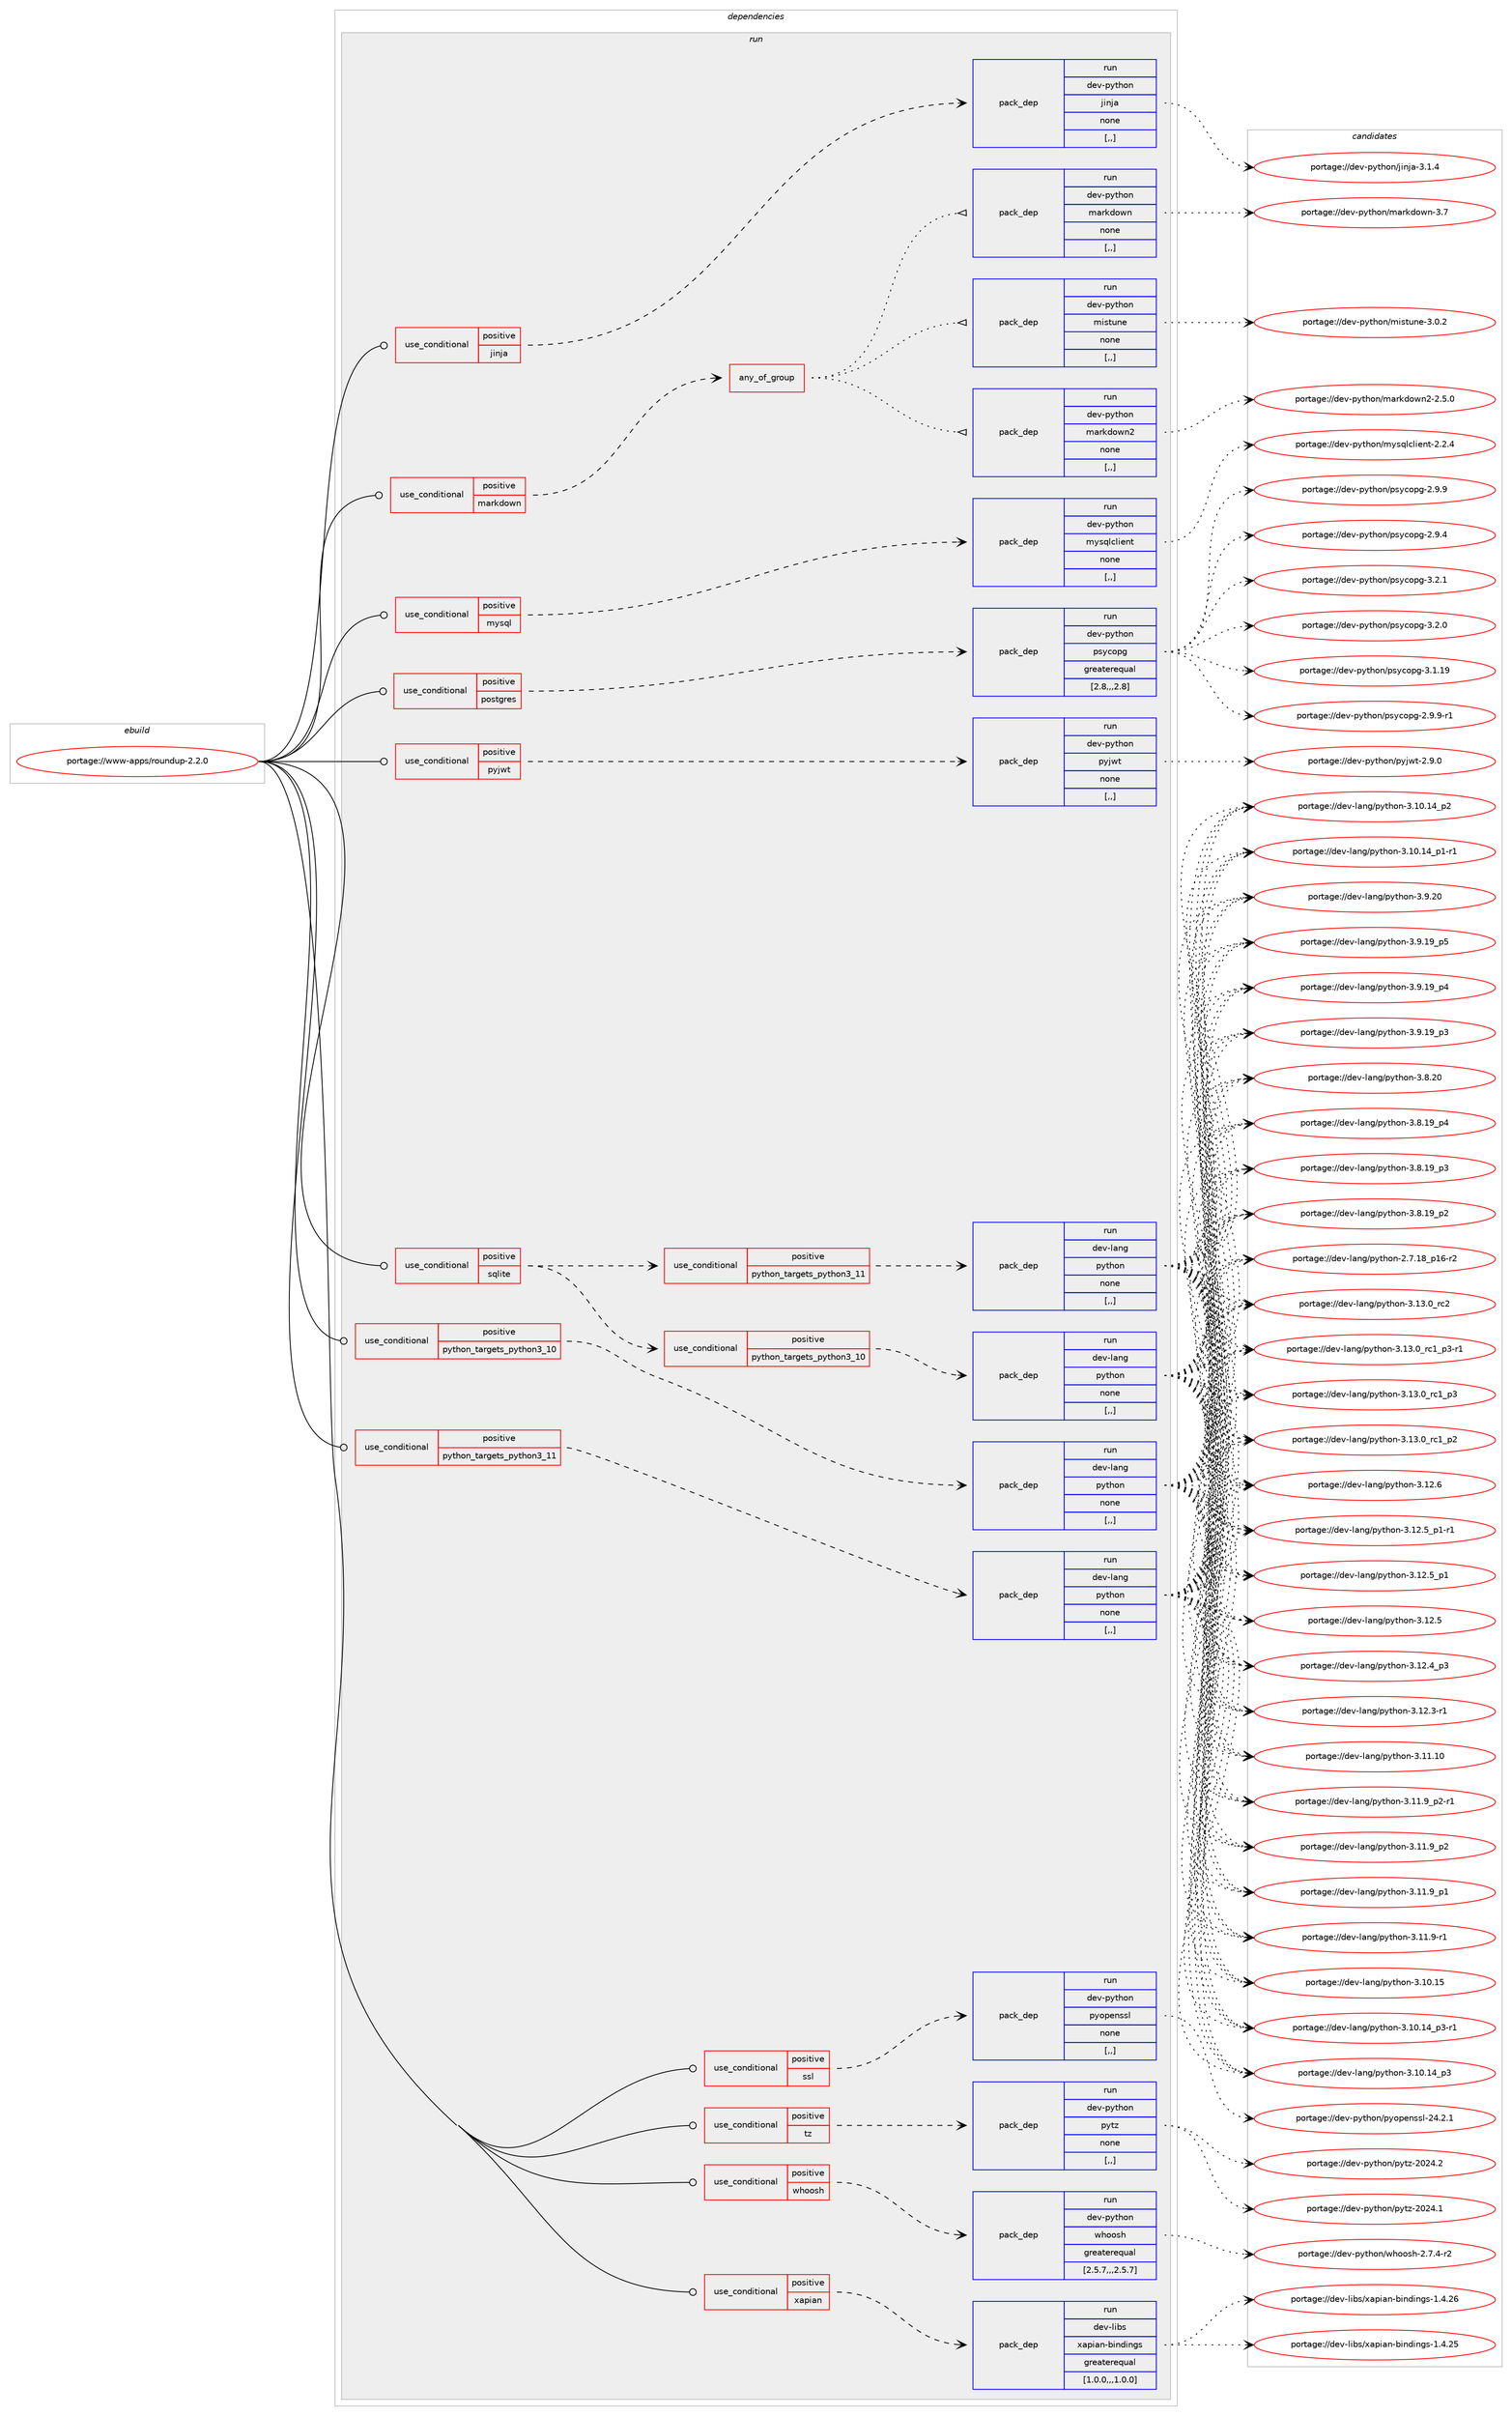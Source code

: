 digraph prolog {

# *************
# Graph options
# *************

newrank=true;
concentrate=true;
compound=true;
graph [rankdir=LR,fontname=Helvetica,fontsize=10,ranksep=1.5];#, ranksep=2.5, nodesep=0.2];
edge  [arrowhead=vee];
node  [fontname=Helvetica,fontsize=10];

# **********
# The ebuild
# **********

subgraph cluster_leftcol {
color=gray;
label=<<i>ebuild</i>>;
id [label="portage://www-apps/roundup-2.2.0", color=red, width=4, href="../www-apps/roundup-2.2.0.svg"];
}

# ****************
# The dependencies
# ****************

subgraph cluster_midcol {
color=gray;
label=<<i>dependencies</i>>;
subgraph cluster_compile {
fillcolor="#eeeeee";
style=filled;
label=<<i>compile</i>>;
}
subgraph cluster_compileandrun {
fillcolor="#eeeeee";
style=filled;
label=<<i>compile and run</i>>;
}
subgraph cluster_run {
fillcolor="#eeeeee";
style=filled;
label=<<i>run</i>>;
subgraph cond253712 {
dependency959598 [label=<<TABLE BORDER="0" CELLBORDER="1" CELLSPACING="0" CELLPADDING="4"><TR><TD ROWSPAN="3" CELLPADDING="10">use_conditional</TD></TR><TR><TD>positive</TD></TR><TR><TD>jinja</TD></TR></TABLE>>, shape=none, color=red];
subgraph pack698846 {
dependency959599 [label=<<TABLE BORDER="0" CELLBORDER="1" CELLSPACING="0" CELLPADDING="4" WIDTH="220"><TR><TD ROWSPAN="6" CELLPADDING="30">pack_dep</TD></TR><TR><TD WIDTH="110">run</TD></TR><TR><TD>dev-python</TD></TR><TR><TD>jinja</TD></TR><TR><TD>none</TD></TR><TR><TD>[,,]</TD></TR></TABLE>>, shape=none, color=blue];
}
dependency959598:e -> dependency959599:w [weight=20,style="dashed",arrowhead="vee"];
}
id:e -> dependency959598:w [weight=20,style="solid",arrowhead="odot"];
subgraph cond253713 {
dependency959600 [label=<<TABLE BORDER="0" CELLBORDER="1" CELLSPACING="0" CELLPADDING="4"><TR><TD ROWSPAN="3" CELLPADDING="10">use_conditional</TD></TR><TR><TD>positive</TD></TR><TR><TD>markdown</TD></TR></TABLE>>, shape=none, color=red];
subgraph any6601 {
dependency959601 [label=<<TABLE BORDER="0" CELLBORDER="1" CELLSPACING="0" CELLPADDING="4"><TR><TD CELLPADDING="10">any_of_group</TD></TR></TABLE>>, shape=none, color=red];subgraph pack698847 {
dependency959602 [label=<<TABLE BORDER="0" CELLBORDER="1" CELLSPACING="0" CELLPADDING="4" WIDTH="220"><TR><TD ROWSPAN="6" CELLPADDING="30">pack_dep</TD></TR><TR><TD WIDTH="110">run</TD></TR><TR><TD>dev-python</TD></TR><TR><TD>markdown</TD></TR><TR><TD>none</TD></TR><TR><TD>[,,]</TD></TR></TABLE>>, shape=none, color=blue];
}
dependency959601:e -> dependency959602:w [weight=20,style="dotted",arrowhead="oinv"];
subgraph pack698848 {
dependency959603 [label=<<TABLE BORDER="0" CELLBORDER="1" CELLSPACING="0" CELLPADDING="4" WIDTH="220"><TR><TD ROWSPAN="6" CELLPADDING="30">pack_dep</TD></TR><TR><TD WIDTH="110">run</TD></TR><TR><TD>dev-python</TD></TR><TR><TD>markdown2</TD></TR><TR><TD>none</TD></TR><TR><TD>[,,]</TD></TR></TABLE>>, shape=none, color=blue];
}
dependency959601:e -> dependency959603:w [weight=20,style="dotted",arrowhead="oinv"];
subgraph pack698849 {
dependency959604 [label=<<TABLE BORDER="0" CELLBORDER="1" CELLSPACING="0" CELLPADDING="4" WIDTH="220"><TR><TD ROWSPAN="6" CELLPADDING="30">pack_dep</TD></TR><TR><TD WIDTH="110">run</TD></TR><TR><TD>dev-python</TD></TR><TR><TD>mistune</TD></TR><TR><TD>none</TD></TR><TR><TD>[,,]</TD></TR></TABLE>>, shape=none, color=blue];
}
dependency959601:e -> dependency959604:w [weight=20,style="dotted",arrowhead="oinv"];
}
dependency959600:e -> dependency959601:w [weight=20,style="dashed",arrowhead="vee"];
}
id:e -> dependency959600:w [weight=20,style="solid",arrowhead="odot"];
subgraph cond253714 {
dependency959605 [label=<<TABLE BORDER="0" CELLBORDER="1" CELLSPACING="0" CELLPADDING="4"><TR><TD ROWSPAN="3" CELLPADDING="10">use_conditional</TD></TR><TR><TD>positive</TD></TR><TR><TD>mysql</TD></TR></TABLE>>, shape=none, color=red];
subgraph pack698850 {
dependency959606 [label=<<TABLE BORDER="0" CELLBORDER="1" CELLSPACING="0" CELLPADDING="4" WIDTH="220"><TR><TD ROWSPAN="6" CELLPADDING="30">pack_dep</TD></TR><TR><TD WIDTH="110">run</TD></TR><TR><TD>dev-python</TD></TR><TR><TD>mysqlclient</TD></TR><TR><TD>none</TD></TR><TR><TD>[,,]</TD></TR></TABLE>>, shape=none, color=blue];
}
dependency959605:e -> dependency959606:w [weight=20,style="dashed",arrowhead="vee"];
}
id:e -> dependency959605:w [weight=20,style="solid",arrowhead="odot"];
subgraph cond253715 {
dependency959607 [label=<<TABLE BORDER="0" CELLBORDER="1" CELLSPACING="0" CELLPADDING="4"><TR><TD ROWSPAN="3" CELLPADDING="10">use_conditional</TD></TR><TR><TD>positive</TD></TR><TR><TD>postgres</TD></TR></TABLE>>, shape=none, color=red];
subgraph pack698851 {
dependency959608 [label=<<TABLE BORDER="0" CELLBORDER="1" CELLSPACING="0" CELLPADDING="4" WIDTH="220"><TR><TD ROWSPAN="6" CELLPADDING="30">pack_dep</TD></TR><TR><TD WIDTH="110">run</TD></TR><TR><TD>dev-python</TD></TR><TR><TD>psycopg</TD></TR><TR><TD>greaterequal</TD></TR><TR><TD>[2.8,,,2.8]</TD></TR></TABLE>>, shape=none, color=blue];
}
dependency959607:e -> dependency959608:w [weight=20,style="dashed",arrowhead="vee"];
}
id:e -> dependency959607:w [weight=20,style="solid",arrowhead="odot"];
subgraph cond253716 {
dependency959609 [label=<<TABLE BORDER="0" CELLBORDER="1" CELLSPACING="0" CELLPADDING="4"><TR><TD ROWSPAN="3" CELLPADDING="10">use_conditional</TD></TR><TR><TD>positive</TD></TR><TR><TD>pyjwt</TD></TR></TABLE>>, shape=none, color=red];
subgraph pack698852 {
dependency959610 [label=<<TABLE BORDER="0" CELLBORDER="1" CELLSPACING="0" CELLPADDING="4" WIDTH="220"><TR><TD ROWSPAN="6" CELLPADDING="30">pack_dep</TD></TR><TR><TD WIDTH="110">run</TD></TR><TR><TD>dev-python</TD></TR><TR><TD>pyjwt</TD></TR><TR><TD>none</TD></TR><TR><TD>[,,]</TD></TR></TABLE>>, shape=none, color=blue];
}
dependency959609:e -> dependency959610:w [weight=20,style="dashed",arrowhead="vee"];
}
id:e -> dependency959609:w [weight=20,style="solid",arrowhead="odot"];
subgraph cond253717 {
dependency959611 [label=<<TABLE BORDER="0" CELLBORDER="1" CELLSPACING="0" CELLPADDING="4"><TR><TD ROWSPAN="3" CELLPADDING="10">use_conditional</TD></TR><TR><TD>positive</TD></TR><TR><TD>python_targets_python3_10</TD></TR></TABLE>>, shape=none, color=red];
subgraph pack698853 {
dependency959612 [label=<<TABLE BORDER="0" CELLBORDER="1" CELLSPACING="0" CELLPADDING="4" WIDTH="220"><TR><TD ROWSPAN="6" CELLPADDING="30">pack_dep</TD></TR><TR><TD WIDTH="110">run</TD></TR><TR><TD>dev-lang</TD></TR><TR><TD>python</TD></TR><TR><TD>none</TD></TR><TR><TD>[,,]</TD></TR></TABLE>>, shape=none, color=blue];
}
dependency959611:e -> dependency959612:w [weight=20,style="dashed",arrowhead="vee"];
}
id:e -> dependency959611:w [weight=20,style="solid",arrowhead="odot"];
subgraph cond253718 {
dependency959613 [label=<<TABLE BORDER="0" CELLBORDER="1" CELLSPACING="0" CELLPADDING="4"><TR><TD ROWSPAN="3" CELLPADDING="10">use_conditional</TD></TR><TR><TD>positive</TD></TR><TR><TD>python_targets_python3_11</TD></TR></TABLE>>, shape=none, color=red];
subgraph pack698854 {
dependency959614 [label=<<TABLE BORDER="0" CELLBORDER="1" CELLSPACING="0" CELLPADDING="4" WIDTH="220"><TR><TD ROWSPAN="6" CELLPADDING="30">pack_dep</TD></TR><TR><TD WIDTH="110">run</TD></TR><TR><TD>dev-lang</TD></TR><TR><TD>python</TD></TR><TR><TD>none</TD></TR><TR><TD>[,,]</TD></TR></TABLE>>, shape=none, color=blue];
}
dependency959613:e -> dependency959614:w [weight=20,style="dashed",arrowhead="vee"];
}
id:e -> dependency959613:w [weight=20,style="solid",arrowhead="odot"];
subgraph cond253719 {
dependency959615 [label=<<TABLE BORDER="0" CELLBORDER="1" CELLSPACING="0" CELLPADDING="4"><TR><TD ROWSPAN="3" CELLPADDING="10">use_conditional</TD></TR><TR><TD>positive</TD></TR><TR><TD>sqlite</TD></TR></TABLE>>, shape=none, color=red];
subgraph cond253720 {
dependency959616 [label=<<TABLE BORDER="0" CELLBORDER="1" CELLSPACING="0" CELLPADDING="4"><TR><TD ROWSPAN="3" CELLPADDING="10">use_conditional</TD></TR><TR><TD>positive</TD></TR><TR><TD>python_targets_python3_10</TD></TR></TABLE>>, shape=none, color=red];
subgraph pack698855 {
dependency959617 [label=<<TABLE BORDER="0" CELLBORDER="1" CELLSPACING="0" CELLPADDING="4" WIDTH="220"><TR><TD ROWSPAN="6" CELLPADDING="30">pack_dep</TD></TR><TR><TD WIDTH="110">run</TD></TR><TR><TD>dev-lang</TD></TR><TR><TD>python</TD></TR><TR><TD>none</TD></TR><TR><TD>[,,]</TD></TR></TABLE>>, shape=none, color=blue];
}
dependency959616:e -> dependency959617:w [weight=20,style="dashed",arrowhead="vee"];
}
dependency959615:e -> dependency959616:w [weight=20,style="dashed",arrowhead="vee"];
subgraph cond253721 {
dependency959618 [label=<<TABLE BORDER="0" CELLBORDER="1" CELLSPACING="0" CELLPADDING="4"><TR><TD ROWSPAN="3" CELLPADDING="10">use_conditional</TD></TR><TR><TD>positive</TD></TR><TR><TD>python_targets_python3_11</TD></TR></TABLE>>, shape=none, color=red];
subgraph pack698856 {
dependency959619 [label=<<TABLE BORDER="0" CELLBORDER="1" CELLSPACING="0" CELLPADDING="4" WIDTH="220"><TR><TD ROWSPAN="6" CELLPADDING="30">pack_dep</TD></TR><TR><TD WIDTH="110">run</TD></TR><TR><TD>dev-lang</TD></TR><TR><TD>python</TD></TR><TR><TD>none</TD></TR><TR><TD>[,,]</TD></TR></TABLE>>, shape=none, color=blue];
}
dependency959618:e -> dependency959619:w [weight=20,style="dashed",arrowhead="vee"];
}
dependency959615:e -> dependency959618:w [weight=20,style="dashed",arrowhead="vee"];
}
id:e -> dependency959615:w [weight=20,style="solid",arrowhead="odot"];
subgraph cond253722 {
dependency959620 [label=<<TABLE BORDER="0" CELLBORDER="1" CELLSPACING="0" CELLPADDING="4"><TR><TD ROWSPAN="3" CELLPADDING="10">use_conditional</TD></TR><TR><TD>positive</TD></TR><TR><TD>ssl</TD></TR></TABLE>>, shape=none, color=red];
subgraph pack698857 {
dependency959621 [label=<<TABLE BORDER="0" CELLBORDER="1" CELLSPACING="0" CELLPADDING="4" WIDTH="220"><TR><TD ROWSPAN="6" CELLPADDING="30">pack_dep</TD></TR><TR><TD WIDTH="110">run</TD></TR><TR><TD>dev-python</TD></TR><TR><TD>pyopenssl</TD></TR><TR><TD>none</TD></TR><TR><TD>[,,]</TD></TR></TABLE>>, shape=none, color=blue];
}
dependency959620:e -> dependency959621:w [weight=20,style="dashed",arrowhead="vee"];
}
id:e -> dependency959620:w [weight=20,style="solid",arrowhead="odot"];
subgraph cond253723 {
dependency959622 [label=<<TABLE BORDER="0" CELLBORDER="1" CELLSPACING="0" CELLPADDING="4"><TR><TD ROWSPAN="3" CELLPADDING="10">use_conditional</TD></TR><TR><TD>positive</TD></TR><TR><TD>tz</TD></TR></TABLE>>, shape=none, color=red];
subgraph pack698858 {
dependency959623 [label=<<TABLE BORDER="0" CELLBORDER="1" CELLSPACING="0" CELLPADDING="4" WIDTH="220"><TR><TD ROWSPAN="6" CELLPADDING="30">pack_dep</TD></TR><TR><TD WIDTH="110">run</TD></TR><TR><TD>dev-python</TD></TR><TR><TD>pytz</TD></TR><TR><TD>none</TD></TR><TR><TD>[,,]</TD></TR></TABLE>>, shape=none, color=blue];
}
dependency959622:e -> dependency959623:w [weight=20,style="dashed",arrowhead="vee"];
}
id:e -> dependency959622:w [weight=20,style="solid",arrowhead="odot"];
subgraph cond253724 {
dependency959624 [label=<<TABLE BORDER="0" CELLBORDER="1" CELLSPACING="0" CELLPADDING="4"><TR><TD ROWSPAN="3" CELLPADDING="10">use_conditional</TD></TR><TR><TD>positive</TD></TR><TR><TD>whoosh</TD></TR></TABLE>>, shape=none, color=red];
subgraph pack698859 {
dependency959625 [label=<<TABLE BORDER="0" CELLBORDER="1" CELLSPACING="0" CELLPADDING="4" WIDTH="220"><TR><TD ROWSPAN="6" CELLPADDING="30">pack_dep</TD></TR><TR><TD WIDTH="110">run</TD></TR><TR><TD>dev-python</TD></TR><TR><TD>whoosh</TD></TR><TR><TD>greaterequal</TD></TR><TR><TD>[2.5.7,,,2.5.7]</TD></TR></TABLE>>, shape=none, color=blue];
}
dependency959624:e -> dependency959625:w [weight=20,style="dashed",arrowhead="vee"];
}
id:e -> dependency959624:w [weight=20,style="solid",arrowhead="odot"];
subgraph cond253725 {
dependency959626 [label=<<TABLE BORDER="0" CELLBORDER="1" CELLSPACING="0" CELLPADDING="4"><TR><TD ROWSPAN="3" CELLPADDING="10">use_conditional</TD></TR><TR><TD>positive</TD></TR><TR><TD>xapian</TD></TR></TABLE>>, shape=none, color=red];
subgraph pack698860 {
dependency959627 [label=<<TABLE BORDER="0" CELLBORDER="1" CELLSPACING="0" CELLPADDING="4" WIDTH="220"><TR><TD ROWSPAN="6" CELLPADDING="30">pack_dep</TD></TR><TR><TD WIDTH="110">run</TD></TR><TR><TD>dev-libs</TD></TR><TR><TD>xapian-bindings</TD></TR><TR><TD>greaterequal</TD></TR><TR><TD>[1.0.0,,,1.0.0]</TD></TR></TABLE>>, shape=none, color=blue];
}
dependency959626:e -> dependency959627:w [weight=20,style="dashed",arrowhead="vee"];
}
id:e -> dependency959626:w [weight=20,style="solid",arrowhead="odot"];
}
}

# **************
# The candidates
# **************

subgraph cluster_choices {
rank=same;
color=gray;
label=<<i>candidates</i>>;

subgraph choice698846 {
color=black;
nodesep=1;
choice100101118451121211161041111104710610511010697455146494652 [label="portage://dev-python/jinja-3.1.4", color=red, width=4,href="../dev-python/jinja-3.1.4.svg"];
dependency959599:e -> choice100101118451121211161041111104710610511010697455146494652:w [style=dotted,weight="100"];
}
subgraph choice698847 {
color=black;
nodesep=1;
choice10010111845112121116104111110471099711410710011111911045514655 [label="portage://dev-python/markdown-3.7", color=red, width=4,href="../dev-python/markdown-3.7.svg"];
dependency959602:e -> choice10010111845112121116104111110471099711410710011111911045514655:w [style=dotted,weight="100"];
}
subgraph choice698848 {
color=black;
nodesep=1;
choice10010111845112121116104111110471099711410710011111911050455046534648 [label="portage://dev-python/markdown2-2.5.0", color=red, width=4,href="../dev-python/markdown2-2.5.0.svg"];
dependency959603:e -> choice10010111845112121116104111110471099711410710011111911050455046534648:w [style=dotted,weight="100"];
}
subgraph choice698849 {
color=black;
nodesep=1;
choice1001011184511212111610411111047109105115116117110101455146484650 [label="portage://dev-python/mistune-3.0.2", color=red, width=4,href="../dev-python/mistune-3.0.2.svg"];
dependency959604:e -> choice1001011184511212111610411111047109105115116117110101455146484650:w [style=dotted,weight="100"];
}
subgraph choice698850 {
color=black;
nodesep=1;
choice100101118451121211161041111104710912111511310899108105101110116455046504652 [label="portage://dev-python/mysqlclient-2.2.4", color=red, width=4,href="../dev-python/mysqlclient-2.2.4.svg"];
dependency959606:e -> choice100101118451121211161041111104710912111511310899108105101110116455046504652:w [style=dotted,weight="100"];
}
subgraph choice698851 {
color=black;
nodesep=1;
choice100101118451121211161041111104711211512199111112103455146504649 [label="portage://dev-python/psycopg-3.2.1", color=red, width=4,href="../dev-python/psycopg-3.2.1.svg"];
choice100101118451121211161041111104711211512199111112103455146504648 [label="portage://dev-python/psycopg-3.2.0", color=red, width=4,href="../dev-python/psycopg-3.2.0.svg"];
choice10010111845112121116104111110471121151219911111210345514649464957 [label="portage://dev-python/psycopg-3.1.19", color=red, width=4,href="../dev-python/psycopg-3.1.19.svg"];
choice1001011184511212111610411111047112115121991111121034550465746574511449 [label="portage://dev-python/psycopg-2.9.9-r1", color=red, width=4,href="../dev-python/psycopg-2.9.9-r1.svg"];
choice100101118451121211161041111104711211512199111112103455046574657 [label="portage://dev-python/psycopg-2.9.9", color=red, width=4,href="../dev-python/psycopg-2.9.9.svg"];
choice100101118451121211161041111104711211512199111112103455046574652 [label="portage://dev-python/psycopg-2.9.4", color=red, width=4,href="../dev-python/psycopg-2.9.4.svg"];
dependency959608:e -> choice100101118451121211161041111104711211512199111112103455146504649:w [style=dotted,weight="100"];
dependency959608:e -> choice100101118451121211161041111104711211512199111112103455146504648:w [style=dotted,weight="100"];
dependency959608:e -> choice10010111845112121116104111110471121151219911111210345514649464957:w [style=dotted,weight="100"];
dependency959608:e -> choice1001011184511212111610411111047112115121991111121034550465746574511449:w [style=dotted,weight="100"];
dependency959608:e -> choice100101118451121211161041111104711211512199111112103455046574657:w [style=dotted,weight="100"];
dependency959608:e -> choice100101118451121211161041111104711211512199111112103455046574652:w [style=dotted,weight="100"];
}
subgraph choice698852 {
color=black;
nodesep=1;
choice1001011184511212111610411111047112121106119116455046574648 [label="portage://dev-python/pyjwt-2.9.0", color=red, width=4,href="../dev-python/pyjwt-2.9.0.svg"];
dependency959610:e -> choice1001011184511212111610411111047112121106119116455046574648:w [style=dotted,weight="100"];
}
subgraph choice698853 {
color=black;
nodesep=1;
choice10010111845108971101034711212111610411111045514649514648951149950 [label="portage://dev-lang/python-3.13.0_rc2", color=red, width=4,href="../dev-lang/python-3.13.0_rc2.svg"];
choice1001011184510897110103471121211161041111104551464951464895114994995112514511449 [label="portage://dev-lang/python-3.13.0_rc1_p3-r1", color=red, width=4,href="../dev-lang/python-3.13.0_rc1_p3-r1.svg"];
choice100101118451089711010347112121116104111110455146495146489511499499511251 [label="portage://dev-lang/python-3.13.0_rc1_p3", color=red, width=4,href="../dev-lang/python-3.13.0_rc1_p3.svg"];
choice100101118451089711010347112121116104111110455146495146489511499499511250 [label="portage://dev-lang/python-3.13.0_rc1_p2", color=red, width=4,href="../dev-lang/python-3.13.0_rc1_p2.svg"];
choice10010111845108971101034711212111610411111045514649504654 [label="portage://dev-lang/python-3.12.6", color=red, width=4,href="../dev-lang/python-3.12.6.svg"];
choice1001011184510897110103471121211161041111104551464950465395112494511449 [label="portage://dev-lang/python-3.12.5_p1-r1", color=red, width=4,href="../dev-lang/python-3.12.5_p1-r1.svg"];
choice100101118451089711010347112121116104111110455146495046539511249 [label="portage://dev-lang/python-3.12.5_p1", color=red, width=4,href="../dev-lang/python-3.12.5_p1.svg"];
choice10010111845108971101034711212111610411111045514649504653 [label="portage://dev-lang/python-3.12.5", color=red, width=4,href="../dev-lang/python-3.12.5.svg"];
choice100101118451089711010347112121116104111110455146495046529511251 [label="portage://dev-lang/python-3.12.4_p3", color=red, width=4,href="../dev-lang/python-3.12.4_p3.svg"];
choice100101118451089711010347112121116104111110455146495046514511449 [label="portage://dev-lang/python-3.12.3-r1", color=red, width=4,href="../dev-lang/python-3.12.3-r1.svg"];
choice1001011184510897110103471121211161041111104551464949464948 [label="portage://dev-lang/python-3.11.10", color=red, width=4,href="../dev-lang/python-3.11.10.svg"];
choice1001011184510897110103471121211161041111104551464949465795112504511449 [label="portage://dev-lang/python-3.11.9_p2-r1", color=red, width=4,href="../dev-lang/python-3.11.9_p2-r1.svg"];
choice100101118451089711010347112121116104111110455146494946579511250 [label="portage://dev-lang/python-3.11.9_p2", color=red, width=4,href="../dev-lang/python-3.11.9_p2.svg"];
choice100101118451089711010347112121116104111110455146494946579511249 [label="portage://dev-lang/python-3.11.9_p1", color=red, width=4,href="../dev-lang/python-3.11.9_p1.svg"];
choice100101118451089711010347112121116104111110455146494946574511449 [label="portage://dev-lang/python-3.11.9-r1", color=red, width=4,href="../dev-lang/python-3.11.9-r1.svg"];
choice1001011184510897110103471121211161041111104551464948464953 [label="portage://dev-lang/python-3.10.15", color=red, width=4,href="../dev-lang/python-3.10.15.svg"];
choice100101118451089711010347112121116104111110455146494846495295112514511449 [label="portage://dev-lang/python-3.10.14_p3-r1", color=red, width=4,href="../dev-lang/python-3.10.14_p3-r1.svg"];
choice10010111845108971101034711212111610411111045514649484649529511251 [label="portage://dev-lang/python-3.10.14_p3", color=red, width=4,href="../dev-lang/python-3.10.14_p3.svg"];
choice10010111845108971101034711212111610411111045514649484649529511250 [label="portage://dev-lang/python-3.10.14_p2", color=red, width=4,href="../dev-lang/python-3.10.14_p2.svg"];
choice100101118451089711010347112121116104111110455146494846495295112494511449 [label="portage://dev-lang/python-3.10.14_p1-r1", color=red, width=4,href="../dev-lang/python-3.10.14_p1-r1.svg"];
choice10010111845108971101034711212111610411111045514657465048 [label="portage://dev-lang/python-3.9.20", color=red, width=4,href="../dev-lang/python-3.9.20.svg"];
choice100101118451089711010347112121116104111110455146574649579511253 [label="portage://dev-lang/python-3.9.19_p5", color=red, width=4,href="../dev-lang/python-3.9.19_p5.svg"];
choice100101118451089711010347112121116104111110455146574649579511252 [label="portage://dev-lang/python-3.9.19_p4", color=red, width=4,href="../dev-lang/python-3.9.19_p4.svg"];
choice100101118451089711010347112121116104111110455146574649579511251 [label="portage://dev-lang/python-3.9.19_p3", color=red, width=4,href="../dev-lang/python-3.9.19_p3.svg"];
choice10010111845108971101034711212111610411111045514656465048 [label="portage://dev-lang/python-3.8.20", color=red, width=4,href="../dev-lang/python-3.8.20.svg"];
choice100101118451089711010347112121116104111110455146564649579511252 [label="portage://dev-lang/python-3.8.19_p4", color=red, width=4,href="../dev-lang/python-3.8.19_p4.svg"];
choice100101118451089711010347112121116104111110455146564649579511251 [label="portage://dev-lang/python-3.8.19_p3", color=red, width=4,href="../dev-lang/python-3.8.19_p3.svg"];
choice100101118451089711010347112121116104111110455146564649579511250 [label="portage://dev-lang/python-3.8.19_p2", color=red, width=4,href="../dev-lang/python-3.8.19_p2.svg"];
choice100101118451089711010347112121116104111110455046554649569511249544511450 [label="portage://dev-lang/python-2.7.18_p16-r2", color=red, width=4,href="../dev-lang/python-2.7.18_p16-r2.svg"];
dependency959612:e -> choice10010111845108971101034711212111610411111045514649514648951149950:w [style=dotted,weight="100"];
dependency959612:e -> choice1001011184510897110103471121211161041111104551464951464895114994995112514511449:w [style=dotted,weight="100"];
dependency959612:e -> choice100101118451089711010347112121116104111110455146495146489511499499511251:w [style=dotted,weight="100"];
dependency959612:e -> choice100101118451089711010347112121116104111110455146495146489511499499511250:w [style=dotted,weight="100"];
dependency959612:e -> choice10010111845108971101034711212111610411111045514649504654:w [style=dotted,weight="100"];
dependency959612:e -> choice1001011184510897110103471121211161041111104551464950465395112494511449:w [style=dotted,weight="100"];
dependency959612:e -> choice100101118451089711010347112121116104111110455146495046539511249:w [style=dotted,weight="100"];
dependency959612:e -> choice10010111845108971101034711212111610411111045514649504653:w [style=dotted,weight="100"];
dependency959612:e -> choice100101118451089711010347112121116104111110455146495046529511251:w [style=dotted,weight="100"];
dependency959612:e -> choice100101118451089711010347112121116104111110455146495046514511449:w [style=dotted,weight="100"];
dependency959612:e -> choice1001011184510897110103471121211161041111104551464949464948:w [style=dotted,weight="100"];
dependency959612:e -> choice1001011184510897110103471121211161041111104551464949465795112504511449:w [style=dotted,weight="100"];
dependency959612:e -> choice100101118451089711010347112121116104111110455146494946579511250:w [style=dotted,weight="100"];
dependency959612:e -> choice100101118451089711010347112121116104111110455146494946579511249:w [style=dotted,weight="100"];
dependency959612:e -> choice100101118451089711010347112121116104111110455146494946574511449:w [style=dotted,weight="100"];
dependency959612:e -> choice1001011184510897110103471121211161041111104551464948464953:w [style=dotted,weight="100"];
dependency959612:e -> choice100101118451089711010347112121116104111110455146494846495295112514511449:w [style=dotted,weight="100"];
dependency959612:e -> choice10010111845108971101034711212111610411111045514649484649529511251:w [style=dotted,weight="100"];
dependency959612:e -> choice10010111845108971101034711212111610411111045514649484649529511250:w [style=dotted,weight="100"];
dependency959612:e -> choice100101118451089711010347112121116104111110455146494846495295112494511449:w [style=dotted,weight="100"];
dependency959612:e -> choice10010111845108971101034711212111610411111045514657465048:w [style=dotted,weight="100"];
dependency959612:e -> choice100101118451089711010347112121116104111110455146574649579511253:w [style=dotted,weight="100"];
dependency959612:e -> choice100101118451089711010347112121116104111110455146574649579511252:w [style=dotted,weight="100"];
dependency959612:e -> choice100101118451089711010347112121116104111110455146574649579511251:w [style=dotted,weight="100"];
dependency959612:e -> choice10010111845108971101034711212111610411111045514656465048:w [style=dotted,weight="100"];
dependency959612:e -> choice100101118451089711010347112121116104111110455146564649579511252:w [style=dotted,weight="100"];
dependency959612:e -> choice100101118451089711010347112121116104111110455146564649579511251:w [style=dotted,weight="100"];
dependency959612:e -> choice100101118451089711010347112121116104111110455146564649579511250:w [style=dotted,weight="100"];
dependency959612:e -> choice100101118451089711010347112121116104111110455046554649569511249544511450:w [style=dotted,weight="100"];
}
subgraph choice698854 {
color=black;
nodesep=1;
choice10010111845108971101034711212111610411111045514649514648951149950 [label="portage://dev-lang/python-3.13.0_rc2", color=red, width=4,href="../dev-lang/python-3.13.0_rc2.svg"];
choice1001011184510897110103471121211161041111104551464951464895114994995112514511449 [label="portage://dev-lang/python-3.13.0_rc1_p3-r1", color=red, width=4,href="../dev-lang/python-3.13.0_rc1_p3-r1.svg"];
choice100101118451089711010347112121116104111110455146495146489511499499511251 [label="portage://dev-lang/python-3.13.0_rc1_p3", color=red, width=4,href="../dev-lang/python-3.13.0_rc1_p3.svg"];
choice100101118451089711010347112121116104111110455146495146489511499499511250 [label="portage://dev-lang/python-3.13.0_rc1_p2", color=red, width=4,href="../dev-lang/python-3.13.0_rc1_p2.svg"];
choice10010111845108971101034711212111610411111045514649504654 [label="portage://dev-lang/python-3.12.6", color=red, width=4,href="../dev-lang/python-3.12.6.svg"];
choice1001011184510897110103471121211161041111104551464950465395112494511449 [label="portage://dev-lang/python-3.12.5_p1-r1", color=red, width=4,href="../dev-lang/python-3.12.5_p1-r1.svg"];
choice100101118451089711010347112121116104111110455146495046539511249 [label="portage://dev-lang/python-3.12.5_p1", color=red, width=4,href="../dev-lang/python-3.12.5_p1.svg"];
choice10010111845108971101034711212111610411111045514649504653 [label="portage://dev-lang/python-3.12.5", color=red, width=4,href="../dev-lang/python-3.12.5.svg"];
choice100101118451089711010347112121116104111110455146495046529511251 [label="portage://dev-lang/python-3.12.4_p3", color=red, width=4,href="../dev-lang/python-3.12.4_p3.svg"];
choice100101118451089711010347112121116104111110455146495046514511449 [label="portage://dev-lang/python-3.12.3-r1", color=red, width=4,href="../dev-lang/python-3.12.3-r1.svg"];
choice1001011184510897110103471121211161041111104551464949464948 [label="portage://dev-lang/python-3.11.10", color=red, width=4,href="../dev-lang/python-3.11.10.svg"];
choice1001011184510897110103471121211161041111104551464949465795112504511449 [label="portage://dev-lang/python-3.11.9_p2-r1", color=red, width=4,href="../dev-lang/python-3.11.9_p2-r1.svg"];
choice100101118451089711010347112121116104111110455146494946579511250 [label="portage://dev-lang/python-3.11.9_p2", color=red, width=4,href="../dev-lang/python-3.11.9_p2.svg"];
choice100101118451089711010347112121116104111110455146494946579511249 [label="portage://dev-lang/python-3.11.9_p1", color=red, width=4,href="../dev-lang/python-3.11.9_p1.svg"];
choice100101118451089711010347112121116104111110455146494946574511449 [label="portage://dev-lang/python-3.11.9-r1", color=red, width=4,href="../dev-lang/python-3.11.9-r1.svg"];
choice1001011184510897110103471121211161041111104551464948464953 [label="portage://dev-lang/python-3.10.15", color=red, width=4,href="../dev-lang/python-3.10.15.svg"];
choice100101118451089711010347112121116104111110455146494846495295112514511449 [label="portage://dev-lang/python-3.10.14_p3-r1", color=red, width=4,href="../dev-lang/python-3.10.14_p3-r1.svg"];
choice10010111845108971101034711212111610411111045514649484649529511251 [label="portage://dev-lang/python-3.10.14_p3", color=red, width=4,href="../dev-lang/python-3.10.14_p3.svg"];
choice10010111845108971101034711212111610411111045514649484649529511250 [label="portage://dev-lang/python-3.10.14_p2", color=red, width=4,href="../dev-lang/python-3.10.14_p2.svg"];
choice100101118451089711010347112121116104111110455146494846495295112494511449 [label="portage://dev-lang/python-3.10.14_p1-r1", color=red, width=4,href="../dev-lang/python-3.10.14_p1-r1.svg"];
choice10010111845108971101034711212111610411111045514657465048 [label="portage://dev-lang/python-3.9.20", color=red, width=4,href="../dev-lang/python-3.9.20.svg"];
choice100101118451089711010347112121116104111110455146574649579511253 [label="portage://dev-lang/python-3.9.19_p5", color=red, width=4,href="../dev-lang/python-3.9.19_p5.svg"];
choice100101118451089711010347112121116104111110455146574649579511252 [label="portage://dev-lang/python-3.9.19_p4", color=red, width=4,href="../dev-lang/python-3.9.19_p4.svg"];
choice100101118451089711010347112121116104111110455146574649579511251 [label="portage://dev-lang/python-3.9.19_p3", color=red, width=4,href="../dev-lang/python-3.9.19_p3.svg"];
choice10010111845108971101034711212111610411111045514656465048 [label="portage://dev-lang/python-3.8.20", color=red, width=4,href="../dev-lang/python-3.8.20.svg"];
choice100101118451089711010347112121116104111110455146564649579511252 [label="portage://dev-lang/python-3.8.19_p4", color=red, width=4,href="../dev-lang/python-3.8.19_p4.svg"];
choice100101118451089711010347112121116104111110455146564649579511251 [label="portage://dev-lang/python-3.8.19_p3", color=red, width=4,href="../dev-lang/python-3.8.19_p3.svg"];
choice100101118451089711010347112121116104111110455146564649579511250 [label="portage://dev-lang/python-3.8.19_p2", color=red, width=4,href="../dev-lang/python-3.8.19_p2.svg"];
choice100101118451089711010347112121116104111110455046554649569511249544511450 [label="portage://dev-lang/python-2.7.18_p16-r2", color=red, width=4,href="../dev-lang/python-2.7.18_p16-r2.svg"];
dependency959614:e -> choice10010111845108971101034711212111610411111045514649514648951149950:w [style=dotted,weight="100"];
dependency959614:e -> choice1001011184510897110103471121211161041111104551464951464895114994995112514511449:w [style=dotted,weight="100"];
dependency959614:e -> choice100101118451089711010347112121116104111110455146495146489511499499511251:w [style=dotted,weight="100"];
dependency959614:e -> choice100101118451089711010347112121116104111110455146495146489511499499511250:w [style=dotted,weight="100"];
dependency959614:e -> choice10010111845108971101034711212111610411111045514649504654:w [style=dotted,weight="100"];
dependency959614:e -> choice1001011184510897110103471121211161041111104551464950465395112494511449:w [style=dotted,weight="100"];
dependency959614:e -> choice100101118451089711010347112121116104111110455146495046539511249:w [style=dotted,weight="100"];
dependency959614:e -> choice10010111845108971101034711212111610411111045514649504653:w [style=dotted,weight="100"];
dependency959614:e -> choice100101118451089711010347112121116104111110455146495046529511251:w [style=dotted,weight="100"];
dependency959614:e -> choice100101118451089711010347112121116104111110455146495046514511449:w [style=dotted,weight="100"];
dependency959614:e -> choice1001011184510897110103471121211161041111104551464949464948:w [style=dotted,weight="100"];
dependency959614:e -> choice1001011184510897110103471121211161041111104551464949465795112504511449:w [style=dotted,weight="100"];
dependency959614:e -> choice100101118451089711010347112121116104111110455146494946579511250:w [style=dotted,weight="100"];
dependency959614:e -> choice100101118451089711010347112121116104111110455146494946579511249:w [style=dotted,weight="100"];
dependency959614:e -> choice100101118451089711010347112121116104111110455146494946574511449:w [style=dotted,weight="100"];
dependency959614:e -> choice1001011184510897110103471121211161041111104551464948464953:w [style=dotted,weight="100"];
dependency959614:e -> choice100101118451089711010347112121116104111110455146494846495295112514511449:w [style=dotted,weight="100"];
dependency959614:e -> choice10010111845108971101034711212111610411111045514649484649529511251:w [style=dotted,weight="100"];
dependency959614:e -> choice10010111845108971101034711212111610411111045514649484649529511250:w [style=dotted,weight="100"];
dependency959614:e -> choice100101118451089711010347112121116104111110455146494846495295112494511449:w [style=dotted,weight="100"];
dependency959614:e -> choice10010111845108971101034711212111610411111045514657465048:w [style=dotted,weight="100"];
dependency959614:e -> choice100101118451089711010347112121116104111110455146574649579511253:w [style=dotted,weight="100"];
dependency959614:e -> choice100101118451089711010347112121116104111110455146574649579511252:w [style=dotted,weight="100"];
dependency959614:e -> choice100101118451089711010347112121116104111110455146574649579511251:w [style=dotted,weight="100"];
dependency959614:e -> choice10010111845108971101034711212111610411111045514656465048:w [style=dotted,weight="100"];
dependency959614:e -> choice100101118451089711010347112121116104111110455146564649579511252:w [style=dotted,weight="100"];
dependency959614:e -> choice100101118451089711010347112121116104111110455146564649579511251:w [style=dotted,weight="100"];
dependency959614:e -> choice100101118451089711010347112121116104111110455146564649579511250:w [style=dotted,weight="100"];
dependency959614:e -> choice100101118451089711010347112121116104111110455046554649569511249544511450:w [style=dotted,weight="100"];
}
subgraph choice698855 {
color=black;
nodesep=1;
choice10010111845108971101034711212111610411111045514649514648951149950 [label="portage://dev-lang/python-3.13.0_rc2", color=red, width=4,href="../dev-lang/python-3.13.0_rc2.svg"];
choice1001011184510897110103471121211161041111104551464951464895114994995112514511449 [label="portage://dev-lang/python-3.13.0_rc1_p3-r1", color=red, width=4,href="../dev-lang/python-3.13.0_rc1_p3-r1.svg"];
choice100101118451089711010347112121116104111110455146495146489511499499511251 [label="portage://dev-lang/python-3.13.0_rc1_p3", color=red, width=4,href="../dev-lang/python-3.13.0_rc1_p3.svg"];
choice100101118451089711010347112121116104111110455146495146489511499499511250 [label="portage://dev-lang/python-3.13.0_rc1_p2", color=red, width=4,href="../dev-lang/python-3.13.0_rc1_p2.svg"];
choice10010111845108971101034711212111610411111045514649504654 [label="portage://dev-lang/python-3.12.6", color=red, width=4,href="../dev-lang/python-3.12.6.svg"];
choice1001011184510897110103471121211161041111104551464950465395112494511449 [label="portage://dev-lang/python-3.12.5_p1-r1", color=red, width=4,href="../dev-lang/python-3.12.5_p1-r1.svg"];
choice100101118451089711010347112121116104111110455146495046539511249 [label="portage://dev-lang/python-3.12.5_p1", color=red, width=4,href="../dev-lang/python-3.12.5_p1.svg"];
choice10010111845108971101034711212111610411111045514649504653 [label="portage://dev-lang/python-3.12.5", color=red, width=4,href="../dev-lang/python-3.12.5.svg"];
choice100101118451089711010347112121116104111110455146495046529511251 [label="portage://dev-lang/python-3.12.4_p3", color=red, width=4,href="../dev-lang/python-3.12.4_p3.svg"];
choice100101118451089711010347112121116104111110455146495046514511449 [label="portage://dev-lang/python-3.12.3-r1", color=red, width=4,href="../dev-lang/python-3.12.3-r1.svg"];
choice1001011184510897110103471121211161041111104551464949464948 [label="portage://dev-lang/python-3.11.10", color=red, width=4,href="../dev-lang/python-3.11.10.svg"];
choice1001011184510897110103471121211161041111104551464949465795112504511449 [label="portage://dev-lang/python-3.11.9_p2-r1", color=red, width=4,href="../dev-lang/python-3.11.9_p2-r1.svg"];
choice100101118451089711010347112121116104111110455146494946579511250 [label="portage://dev-lang/python-3.11.9_p2", color=red, width=4,href="../dev-lang/python-3.11.9_p2.svg"];
choice100101118451089711010347112121116104111110455146494946579511249 [label="portage://dev-lang/python-3.11.9_p1", color=red, width=4,href="../dev-lang/python-3.11.9_p1.svg"];
choice100101118451089711010347112121116104111110455146494946574511449 [label="portage://dev-lang/python-3.11.9-r1", color=red, width=4,href="../dev-lang/python-3.11.9-r1.svg"];
choice1001011184510897110103471121211161041111104551464948464953 [label="portage://dev-lang/python-3.10.15", color=red, width=4,href="../dev-lang/python-3.10.15.svg"];
choice100101118451089711010347112121116104111110455146494846495295112514511449 [label="portage://dev-lang/python-3.10.14_p3-r1", color=red, width=4,href="../dev-lang/python-3.10.14_p3-r1.svg"];
choice10010111845108971101034711212111610411111045514649484649529511251 [label="portage://dev-lang/python-3.10.14_p3", color=red, width=4,href="../dev-lang/python-3.10.14_p3.svg"];
choice10010111845108971101034711212111610411111045514649484649529511250 [label="portage://dev-lang/python-3.10.14_p2", color=red, width=4,href="../dev-lang/python-3.10.14_p2.svg"];
choice100101118451089711010347112121116104111110455146494846495295112494511449 [label="portage://dev-lang/python-3.10.14_p1-r1", color=red, width=4,href="../dev-lang/python-3.10.14_p1-r1.svg"];
choice10010111845108971101034711212111610411111045514657465048 [label="portage://dev-lang/python-3.9.20", color=red, width=4,href="../dev-lang/python-3.9.20.svg"];
choice100101118451089711010347112121116104111110455146574649579511253 [label="portage://dev-lang/python-3.9.19_p5", color=red, width=4,href="../dev-lang/python-3.9.19_p5.svg"];
choice100101118451089711010347112121116104111110455146574649579511252 [label="portage://dev-lang/python-3.9.19_p4", color=red, width=4,href="../dev-lang/python-3.9.19_p4.svg"];
choice100101118451089711010347112121116104111110455146574649579511251 [label="portage://dev-lang/python-3.9.19_p3", color=red, width=4,href="../dev-lang/python-3.9.19_p3.svg"];
choice10010111845108971101034711212111610411111045514656465048 [label="portage://dev-lang/python-3.8.20", color=red, width=4,href="../dev-lang/python-3.8.20.svg"];
choice100101118451089711010347112121116104111110455146564649579511252 [label="portage://dev-lang/python-3.8.19_p4", color=red, width=4,href="../dev-lang/python-3.8.19_p4.svg"];
choice100101118451089711010347112121116104111110455146564649579511251 [label="portage://dev-lang/python-3.8.19_p3", color=red, width=4,href="../dev-lang/python-3.8.19_p3.svg"];
choice100101118451089711010347112121116104111110455146564649579511250 [label="portage://dev-lang/python-3.8.19_p2", color=red, width=4,href="../dev-lang/python-3.8.19_p2.svg"];
choice100101118451089711010347112121116104111110455046554649569511249544511450 [label="portage://dev-lang/python-2.7.18_p16-r2", color=red, width=4,href="../dev-lang/python-2.7.18_p16-r2.svg"];
dependency959617:e -> choice10010111845108971101034711212111610411111045514649514648951149950:w [style=dotted,weight="100"];
dependency959617:e -> choice1001011184510897110103471121211161041111104551464951464895114994995112514511449:w [style=dotted,weight="100"];
dependency959617:e -> choice100101118451089711010347112121116104111110455146495146489511499499511251:w [style=dotted,weight="100"];
dependency959617:e -> choice100101118451089711010347112121116104111110455146495146489511499499511250:w [style=dotted,weight="100"];
dependency959617:e -> choice10010111845108971101034711212111610411111045514649504654:w [style=dotted,weight="100"];
dependency959617:e -> choice1001011184510897110103471121211161041111104551464950465395112494511449:w [style=dotted,weight="100"];
dependency959617:e -> choice100101118451089711010347112121116104111110455146495046539511249:w [style=dotted,weight="100"];
dependency959617:e -> choice10010111845108971101034711212111610411111045514649504653:w [style=dotted,weight="100"];
dependency959617:e -> choice100101118451089711010347112121116104111110455146495046529511251:w [style=dotted,weight="100"];
dependency959617:e -> choice100101118451089711010347112121116104111110455146495046514511449:w [style=dotted,weight="100"];
dependency959617:e -> choice1001011184510897110103471121211161041111104551464949464948:w [style=dotted,weight="100"];
dependency959617:e -> choice1001011184510897110103471121211161041111104551464949465795112504511449:w [style=dotted,weight="100"];
dependency959617:e -> choice100101118451089711010347112121116104111110455146494946579511250:w [style=dotted,weight="100"];
dependency959617:e -> choice100101118451089711010347112121116104111110455146494946579511249:w [style=dotted,weight="100"];
dependency959617:e -> choice100101118451089711010347112121116104111110455146494946574511449:w [style=dotted,weight="100"];
dependency959617:e -> choice1001011184510897110103471121211161041111104551464948464953:w [style=dotted,weight="100"];
dependency959617:e -> choice100101118451089711010347112121116104111110455146494846495295112514511449:w [style=dotted,weight="100"];
dependency959617:e -> choice10010111845108971101034711212111610411111045514649484649529511251:w [style=dotted,weight="100"];
dependency959617:e -> choice10010111845108971101034711212111610411111045514649484649529511250:w [style=dotted,weight="100"];
dependency959617:e -> choice100101118451089711010347112121116104111110455146494846495295112494511449:w [style=dotted,weight="100"];
dependency959617:e -> choice10010111845108971101034711212111610411111045514657465048:w [style=dotted,weight="100"];
dependency959617:e -> choice100101118451089711010347112121116104111110455146574649579511253:w [style=dotted,weight="100"];
dependency959617:e -> choice100101118451089711010347112121116104111110455146574649579511252:w [style=dotted,weight="100"];
dependency959617:e -> choice100101118451089711010347112121116104111110455146574649579511251:w [style=dotted,weight="100"];
dependency959617:e -> choice10010111845108971101034711212111610411111045514656465048:w [style=dotted,weight="100"];
dependency959617:e -> choice100101118451089711010347112121116104111110455146564649579511252:w [style=dotted,weight="100"];
dependency959617:e -> choice100101118451089711010347112121116104111110455146564649579511251:w [style=dotted,weight="100"];
dependency959617:e -> choice100101118451089711010347112121116104111110455146564649579511250:w [style=dotted,weight="100"];
dependency959617:e -> choice100101118451089711010347112121116104111110455046554649569511249544511450:w [style=dotted,weight="100"];
}
subgraph choice698856 {
color=black;
nodesep=1;
choice10010111845108971101034711212111610411111045514649514648951149950 [label="portage://dev-lang/python-3.13.0_rc2", color=red, width=4,href="../dev-lang/python-3.13.0_rc2.svg"];
choice1001011184510897110103471121211161041111104551464951464895114994995112514511449 [label="portage://dev-lang/python-3.13.0_rc1_p3-r1", color=red, width=4,href="../dev-lang/python-3.13.0_rc1_p3-r1.svg"];
choice100101118451089711010347112121116104111110455146495146489511499499511251 [label="portage://dev-lang/python-3.13.0_rc1_p3", color=red, width=4,href="../dev-lang/python-3.13.0_rc1_p3.svg"];
choice100101118451089711010347112121116104111110455146495146489511499499511250 [label="portage://dev-lang/python-3.13.0_rc1_p2", color=red, width=4,href="../dev-lang/python-3.13.0_rc1_p2.svg"];
choice10010111845108971101034711212111610411111045514649504654 [label="portage://dev-lang/python-3.12.6", color=red, width=4,href="../dev-lang/python-3.12.6.svg"];
choice1001011184510897110103471121211161041111104551464950465395112494511449 [label="portage://dev-lang/python-3.12.5_p1-r1", color=red, width=4,href="../dev-lang/python-3.12.5_p1-r1.svg"];
choice100101118451089711010347112121116104111110455146495046539511249 [label="portage://dev-lang/python-3.12.5_p1", color=red, width=4,href="../dev-lang/python-3.12.5_p1.svg"];
choice10010111845108971101034711212111610411111045514649504653 [label="portage://dev-lang/python-3.12.5", color=red, width=4,href="../dev-lang/python-3.12.5.svg"];
choice100101118451089711010347112121116104111110455146495046529511251 [label="portage://dev-lang/python-3.12.4_p3", color=red, width=4,href="../dev-lang/python-3.12.4_p3.svg"];
choice100101118451089711010347112121116104111110455146495046514511449 [label="portage://dev-lang/python-3.12.3-r1", color=red, width=4,href="../dev-lang/python-3.12.3-r1.svg"];
choice1001011184510897110103471121211161041111104551464949464948 [label="portage://dev-lang/python-3.11.10", color=red, width=4,href="../dev-lang/python-3.11.10.svg"];
choice1001011184510897110103471121211161041111104551464949465795112504511449 [label="portage://dev-lang/python-3.11.9_p2-r1", color=red, width=4,href="../dev-lang/python-3.11.9_p2-r1.svg"];
choice100101118451089711010347112121116104111110455146494946579511250 [label="portage://dev-lang/python-3.11.9_p2", color=red, width=4,href="../dev-lang/python-3.11.9_p2.svg"];
choice100101118451089711010347112121116104111110455146494946579511249 [label="portage://dev-lang/python-3.11.9_p1", color=red, width=4,href="../dev-lang/python-3.11.9_p1.svg"];
choice100101118451089711010347112121116104111110455146494946574511449 [label="portage://dev-lang/python-3.11.9-r1", color=red, width=4,href="../dev-lang/python-3.11.9-r1.svg"];
choice1001011184510897110103471121211161041111104551464948464953 [label="portage://dev-lang/python-3.10.15", color=red, width=4,href="../dev-lang/python-3.10.15.svg"];
choice100101118451089711010347112121116104111110455146494846495295112514511449 [label="portage://dev-lang/python-3.10.14_p3-r1", color=red, width=4,href="../dev-lang/python-3.10.14_p3-r1.svg"];
choice10010111845108971101034711212111610411111045514649484649529511251 [label="portage://dev-lang/python-3.10.14_p3", color=red, width=4,href="../dev-lang/python-3.10.14_p3.svg"];
choice10010111845108971101034711212111610411111045514649484649529511250 [label="portage://dev-lang/python-3.10.14_p2", color=red, width=4,href="../dev-lang/python-3.10.14_p2.svg"];
choice100101118451089711010347112121116104111110455146494846495295112494511449 [label="portage://dev-lang/python-3.10.14_p1-r1", color=red, width=4,href="../dev-lang/python-3.10.14_p1-r1.svg"];
choice10010111845108971101034711212111610411111045514657465048 [label="portage://dev-lang/python-3.9.20", color=red, width=4,href="../dev-lang/python-3.9.20.svg"];
choice100101118451089711010347112121116104111110455146574649579511253 [label="portage://dev-lang/python-3.9.19_p5", color=red, width=4,href="../dev-lang/python-3.9.19_p5.svg"];
choice100101118451089711010347112121116104111110455146574649579511252 [label="portage://dev-lang/python-3.9.19_p4", color=red, width=4,href="../dev-lang/python-3.9.19_p4.svg"];
choice100101118451089711010347112121116104111110455146574649579511251 [label="portage://dev-lang/python-3.9.19_p3", color=red, width=4,href="../dev-lang/python-3.9.19_p3.svg"];
choice10010111845108971101034711212111610411111045514656465048 [label="portage://dev-lang/python-3.8.20", color=red, width=4,href="../dev-lang/python-3.8.20.svg"];
choice100101118451089711010347112121116104111110455146564649579511252 [label="portage://dev-lang/python-3.8.19_p4", color=red, width=4,href="../dev-lang/python-3.8.19_p4.svg"];
choice100101118451089711010347112121116104111110455146564649579511251 [label="portage://dev-lang/python-3.8.19_p3", color=red, width=4,href="../dev-lang/python-3.8.19_p3.svg"];
choice100101118451089711010347112121116104111110455146564649579511250 [label="portage://dev-lang/python-3.8.19_p2", color=red, width=4,href="../dev-lang/python-3.8.19_p2.svg"];
choice100101118451089711010347112121116104111110455046554649569511249544511450 [label="portage://dev-lang/python-2.7.18_p16-r2", color=red, width=4,href="../dev-lang/python-2.7.18_p16-r2.svg"];
dependency959619:e -> choice10010111845108971101034711212111610411111045514649514648951149950:w [style=dotted,weight="100"];
dependency959619:e -> choice1001011184510897110103471121211161041111104551464951464895114994995112514511449:w [style=dotted,weight="100"];
dependency959619:e -> choice100101118451089711010347112121116104111110455146495146489511499499511251:w [style=dotted,weight="100"];
dependency959619:e -> choice100101118451089711010347112121116104111110455146495146489511499499511250:w [style=dotted,weight="100"];
dependency959619:e -> choice10010111845108971101034711212111610411111045514649504654:w [style=dotted,weight="100"];
dependency959619:e -> choice1001011184510897110103471121211161041111104551464950465395112494511449:w [style=dotted,weight="100"];
dependency959619:e -> choice100101118451089711010347112121116104111110455146495046539511249:w [style=dotted,weight="100"];
dependency959619:e -> choice10010111845108971101034711212111610411111045514649504653:w [style=dotted,weight="100"];
dependency959619:e -> choice100101118451089711010347112121116104111110455146495046529511251:w [style=dotted,weight="100"];
dependency959619:e -> choice100101118451089711010347112121116104111110455146495046514511449:w [style=dotted,weight="100"];
dependency959619:e -> choice1001011184510897110103471121211161041111104551464949464948:w [style=dotted,weight="100"];
dependency959619:e -> choice1001011184510897110103471121211161041111104551464949465795112504511449:w [style=dotted,weight="100"];
dependency959619:e -> choice100101118451089711010347112121116104111110455146494946579511250:w [style=dotted,weight="100"];
dependency959619:e -> choice100101118451089711010347112121116104111110455146494946579511249:w [style=dotted,weight="100"];
dependency959619:e -> choice100101118451089711010347112121116104111110455146494946574511449:w [style=dotted,weight="100"];
dependency959619:e -> choice1001011184510897110103471121211161041111104551464948464953:w [style=dotted,weight="100"];
dependency959619:e -> choice100101118451089711010347112121116104111110455146494846495295112514511449:w [style=dotted,weight="100"];
dependency959619:e -> choice10010111845108971101034711212111610411111045514649484649529511251:w [style=dotted,weight="100"];
dependency959619:e -> choice10010111845108971101034711212111610411111045514649484649529511250:w [style=dotted,weight="100"];
dependency959619:e -> choice100101118451089711010347112121116104111110455146494846495295112494511449:w [style=dotted,weight="100"];
dependency959619:e -> choice10010111845108971101034711212111610411111045514657465048:w [style=dotted,weight="100"];
dependency959619:e -> choice100101118451089711010347112121116104111110455146574649579511253:w [style=dotted,weight="100"];
dependency959619:e -> choice100101118451089711010347112121116104111110455146574649579511252:w [style=dotted,weight="100"];
dependency959619:e -> choice100101118451089711010347112121116104111110455146574649579511251:w [style=dotted,weight="100"];
dependency959619:e -> choice10010111845108971101034711212111610411111045514656465048:w [style=dotted,weight="100"];
dependency959619:e -> choice100101118451089711010347112121116104111110455146564649579511252:w [style=dotted,weight="100"];
dependency959619:e -> choice100101118451089711010347112121116104111110455146564649579511251:w [style=dotted,weight="100"];
dependency959619:e -> choice100101118451089711010347112121116104111110455146564649579511250:w [style=dotted,weight="100"];
dependency959619:e -> choice100101118451089711010347112121116104111110455046554649569511249544511450:w [style=dotted,weight="100"];
}
subgraph choice698857 {
color=black;
nodesep=1;
choice100101118451121211161041111104711212111111210111011511510845505246504649 [label="portage://dev-python/pyopenssl-24.2.1", color=red, width=4,href="../dev-python/pyopenssl-24.2.1.svg"];
dependency959621:e -> choice100101118451121211161041111104711212111111210111011511510845505246504649:w [style=dotted,weight="100"];
}
subgraph choice698858 {
color=black;
nodesep=1;
choice100101118451121211161041111104711212111612245504850524650 [label="portage://dev-python/pytz-2024.2", color=red, width=4,href="../dev-python/pytz-2024.2.svg"];
choice100101118451121211161041111104711212111612245504850524649 [label="portage://dev-python/pytz-2024.1", color=red, width=4,href="../dev-python/pytz-2024.1.svg"];
dependency959623:e -> choice100101118451121211161041111104711212111612245504850524650:w [style=dotted,weight="100"];
dependency959623:e -> choice100101118451121211161041111104711212111612245504850524649:w [style=dotted,weight="100"];
}
subgraph choice698859 {
color=black;
nodesep=1;
choice10010111845112121116104111110471191041111111151044550465546524511450 [label="portage://dev-python/whoosh-2.7.4-r2", color=red, width=4,href="../dev-python/whoosh-2.7.4-r2.svg"];
dependency959625:e -> choice10010111845112121116104111110471191041111111151044550465546524511450:w [style=dotted,weight="100"];
}
subgraph choice698860 {
color=black;
nodesep=1;
choice1001011184510810598115471209711210597110459810511010010511010311545494652465054 [label="portage://dev-libs/xapian-bindings-1.4.26", color=red, width=4,href="../dev-libs/xapian-bindings-1.4.26.svg"];
choice1001011184510810598115471209711210597110459810511010010511010311545494652465053 [label="portage://dev-libs/xapian-bindings-1.4.25", color=red, width=4,href="../dev-libs/xapian-bindings-1.4.25.svg"];
dependency959627:e -> choice1001011184510810598115471209711210597110459810511010010511010311545494652465054:w [style=dotted,weight="100"];
dependency959627:e -> choice1001011184510810598115471209711210597110459810511010010511010311545494652465053:w [style=dotted,weight="100"];
}
}

}
